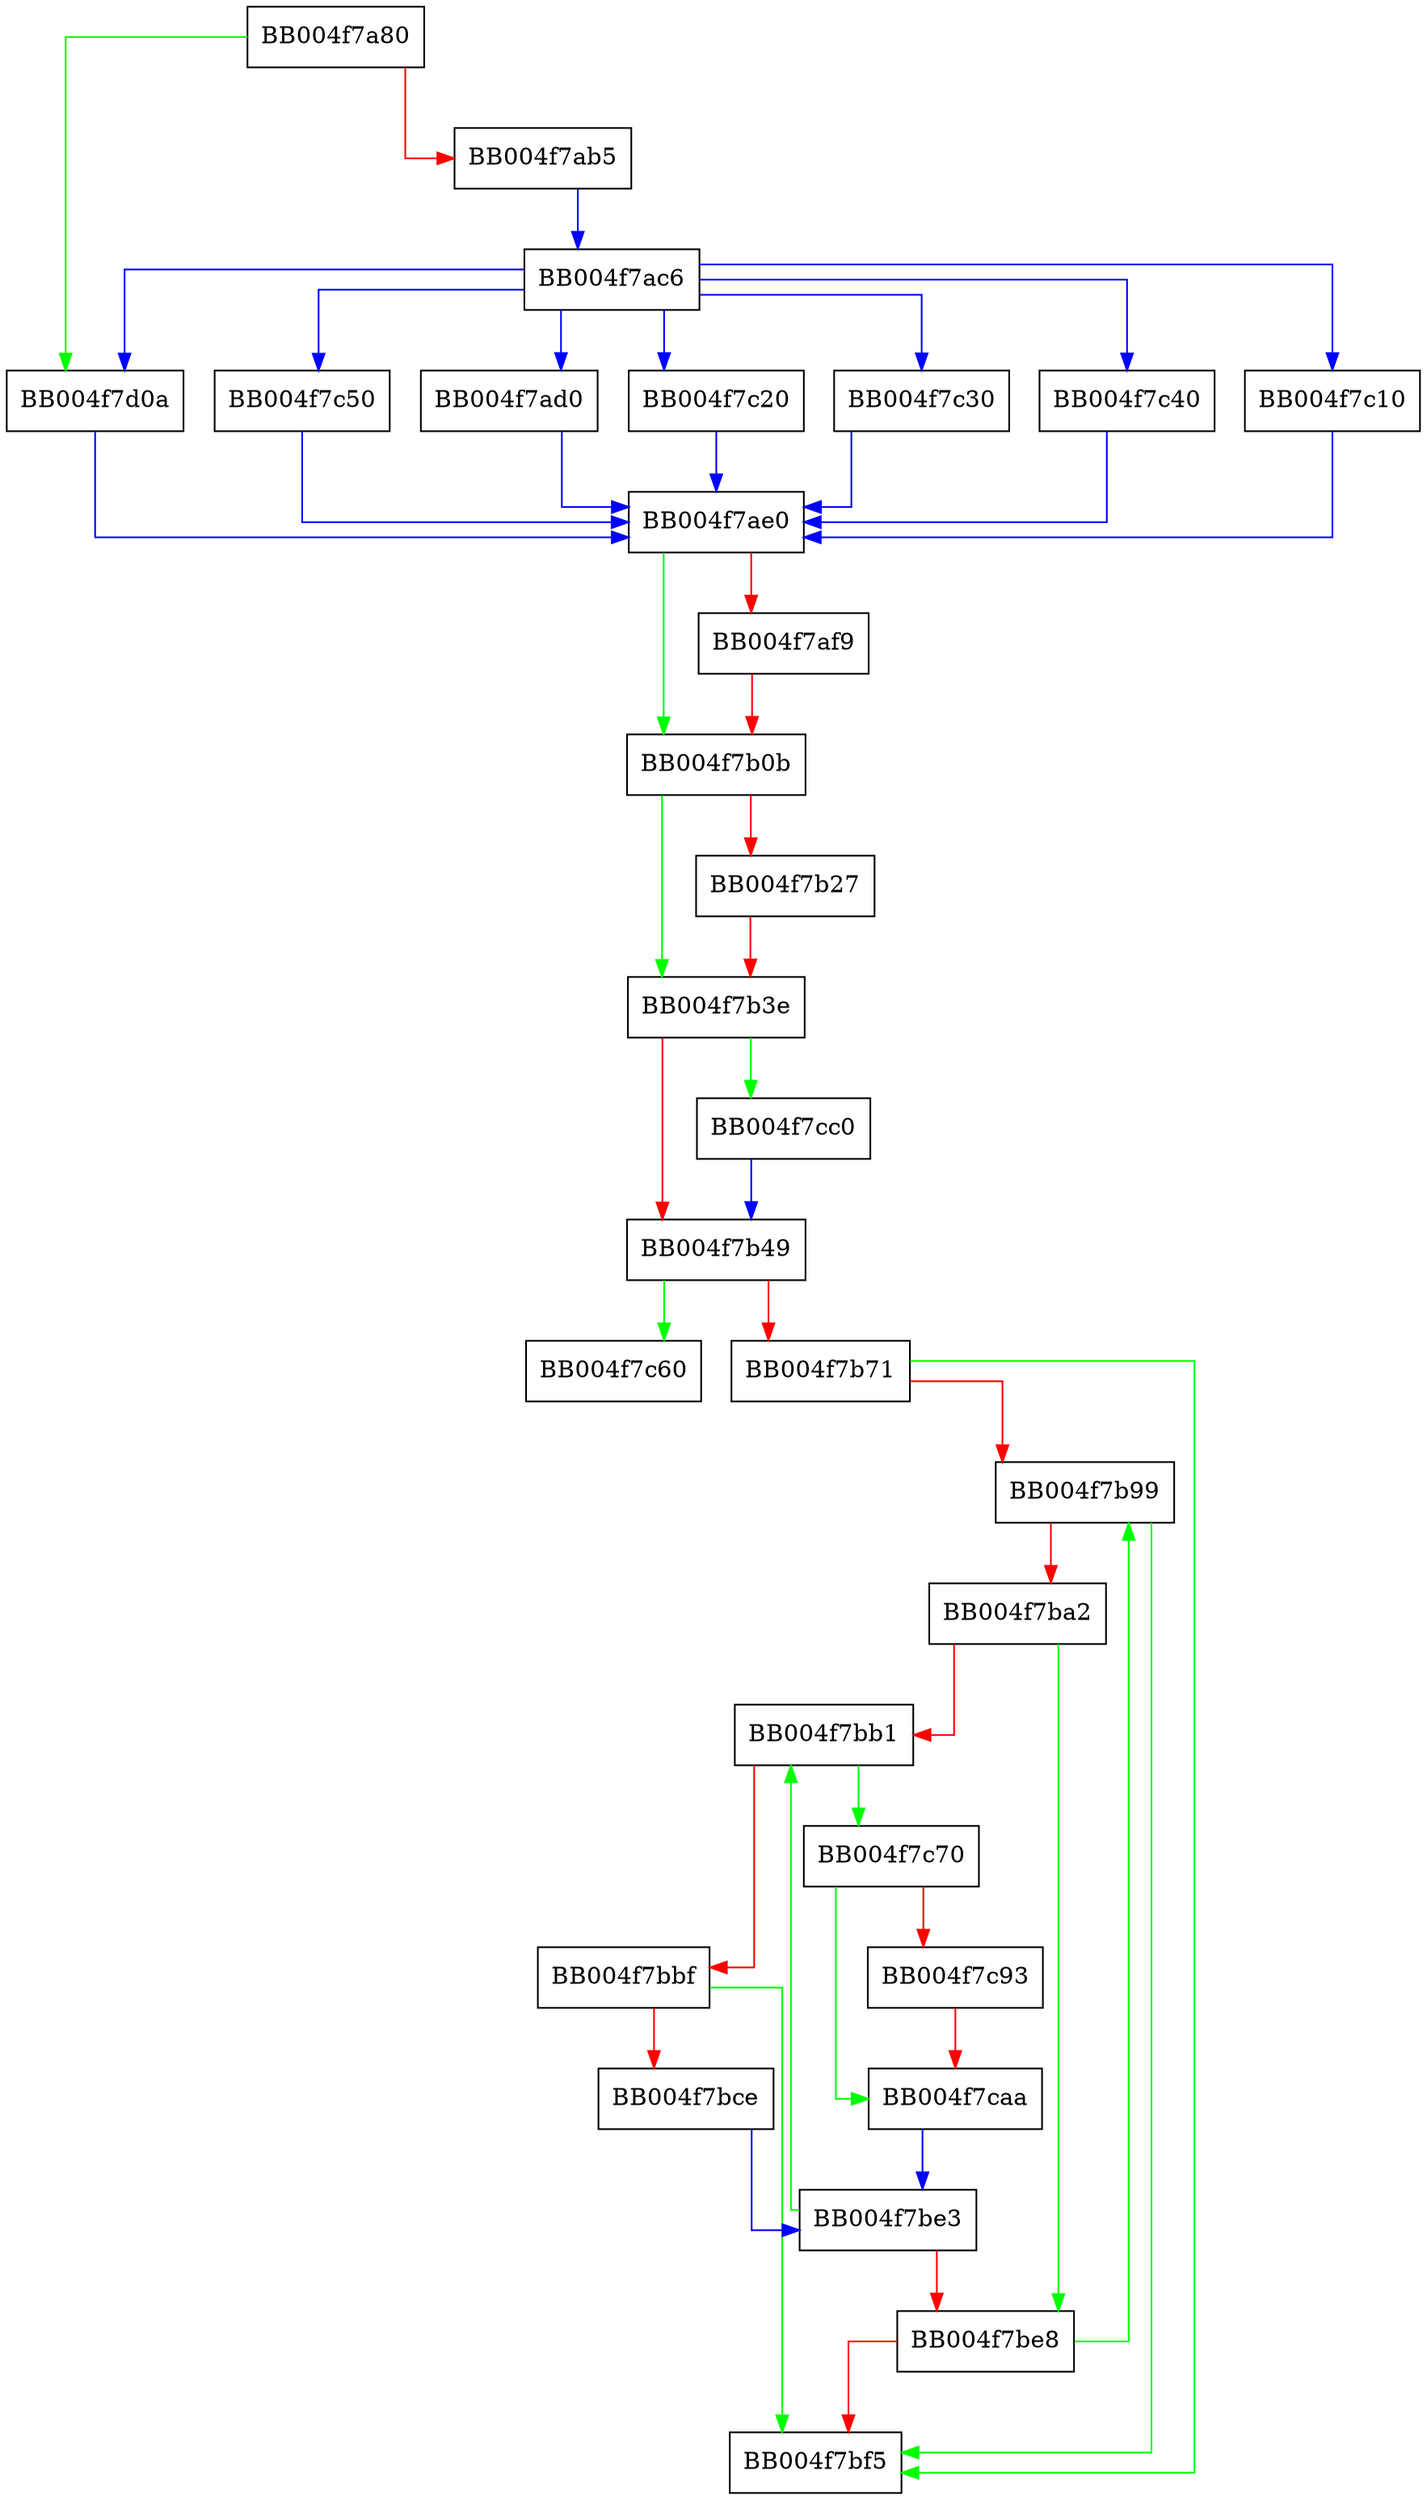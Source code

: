 digraph log_packet {
  node [shape="box"];
  graph [splines=ortho];
  BB004f7a80 -> BB004f7d0a [color="green"];
  BB004f7a80 -> BB004f7ab5 [color="red"];
  BB004f7ab5 -> BB004f7ac6 [color="blue"];
  BB004f7ac6 -> BB004f7d0a [color="blue"];
  BB004f7ac6 -> BB004f7c10 [color="blue"];
  BB004f7ac6 -> BB004f7c50 [color="blue"];
  BB004f7ac6 -> BB004f7ad0 [color="blue"];
  BB004f7ac6 -> BB004f7c20 [color="blue"];
  BB004f7ac6 -> BB004f7c30 [color="blue"];
  BB004f7ac6 -> BB004f7c40 [color="blue"];
  BB004f7ad0 -> BB004f7ae0 [color="blue"];
  BB004f7ae0 -> BB004f7b0b [color="green"];
  BB004f7ae0 -> BB004f7af9 [color="red"];
  BB004f7af9 -> BB004f7b0b [color="red"];
  BB004f7b0b -> BB004f7b3e [color="green"];
  BB004f7b0b -> BB004f7b27 [color="red"];
  BB004f7b27 -> BB004f7b3e [color="red"];
  BB004f7b3e -> BB004f7cc0 [color="green"];
  BB004f7b3e -> BB004f7b49 [color="red"];
  BB004f7b49 -> BB004f7c60 [color="green"];
  BB004f7b49 -> BB004f7b71 [color="red"];
  BB004f7b71 -> BB004f7bf5 [color="green"];
  BB004f7b71 -> BB004f7b99 [color="red"];
  BB004f7b99 -> BB004f7bf5 [color="green"];
  BB004f7b99 -> BB004f7ba2 [color="red"];
  BB004f7ba2 -> BB004f7be8 [color="green"];
  BB004f7ba2 -> BB004f7bb1 [color="red"];
  BB004f7bb1 -> BB004f7c70 [color="green"];
  BB004f7bb1 -> BB004f7bbf [color="red"];
  BB004f7bbf -> BB004f7bf5 [color="green"];
  BB004f7bbf -> BB004f7bce [color="red"];
  BB004f7bce -> BB004f7be3 [color="blue"];
  BB004f7be3 -> BB004f7bb1 [color="green"];
  BB004f7be3 -> BB004f7be8 [color="red"];
  BB004f7be8 -> BB004f7b99 [color="green"];
  BB004f7be8 -> BB004f7bf5 [color="red"];
  BB004f7c10 -> BB004f7ae0 [color="blue"];
  BB004f7c20 -> BB004f7ae0 [color="blue"];
  BB004f7c30 -> BB004f7ae0 [color="blue"];
  BB004f7c40 -> BB004f7ae0 [color="blue"];
  BB004f7c50 -> BB004f7ae0 [color="blue"];
  BB004f7c70 -> BB004f7caa [color="green"];
  BB004f7c70 -> BB004f7c93 [color="red"];
  BB004f7c93 -> BB004f7caa [color="red"];
  BB004f7caa -> BB004f7be3 [color="blue"];
  BB004f7cc0 -> BB004f7b49 [color="blue"];
  BB004f7d0a -> BB004f7ae0 [color="blue"];
}